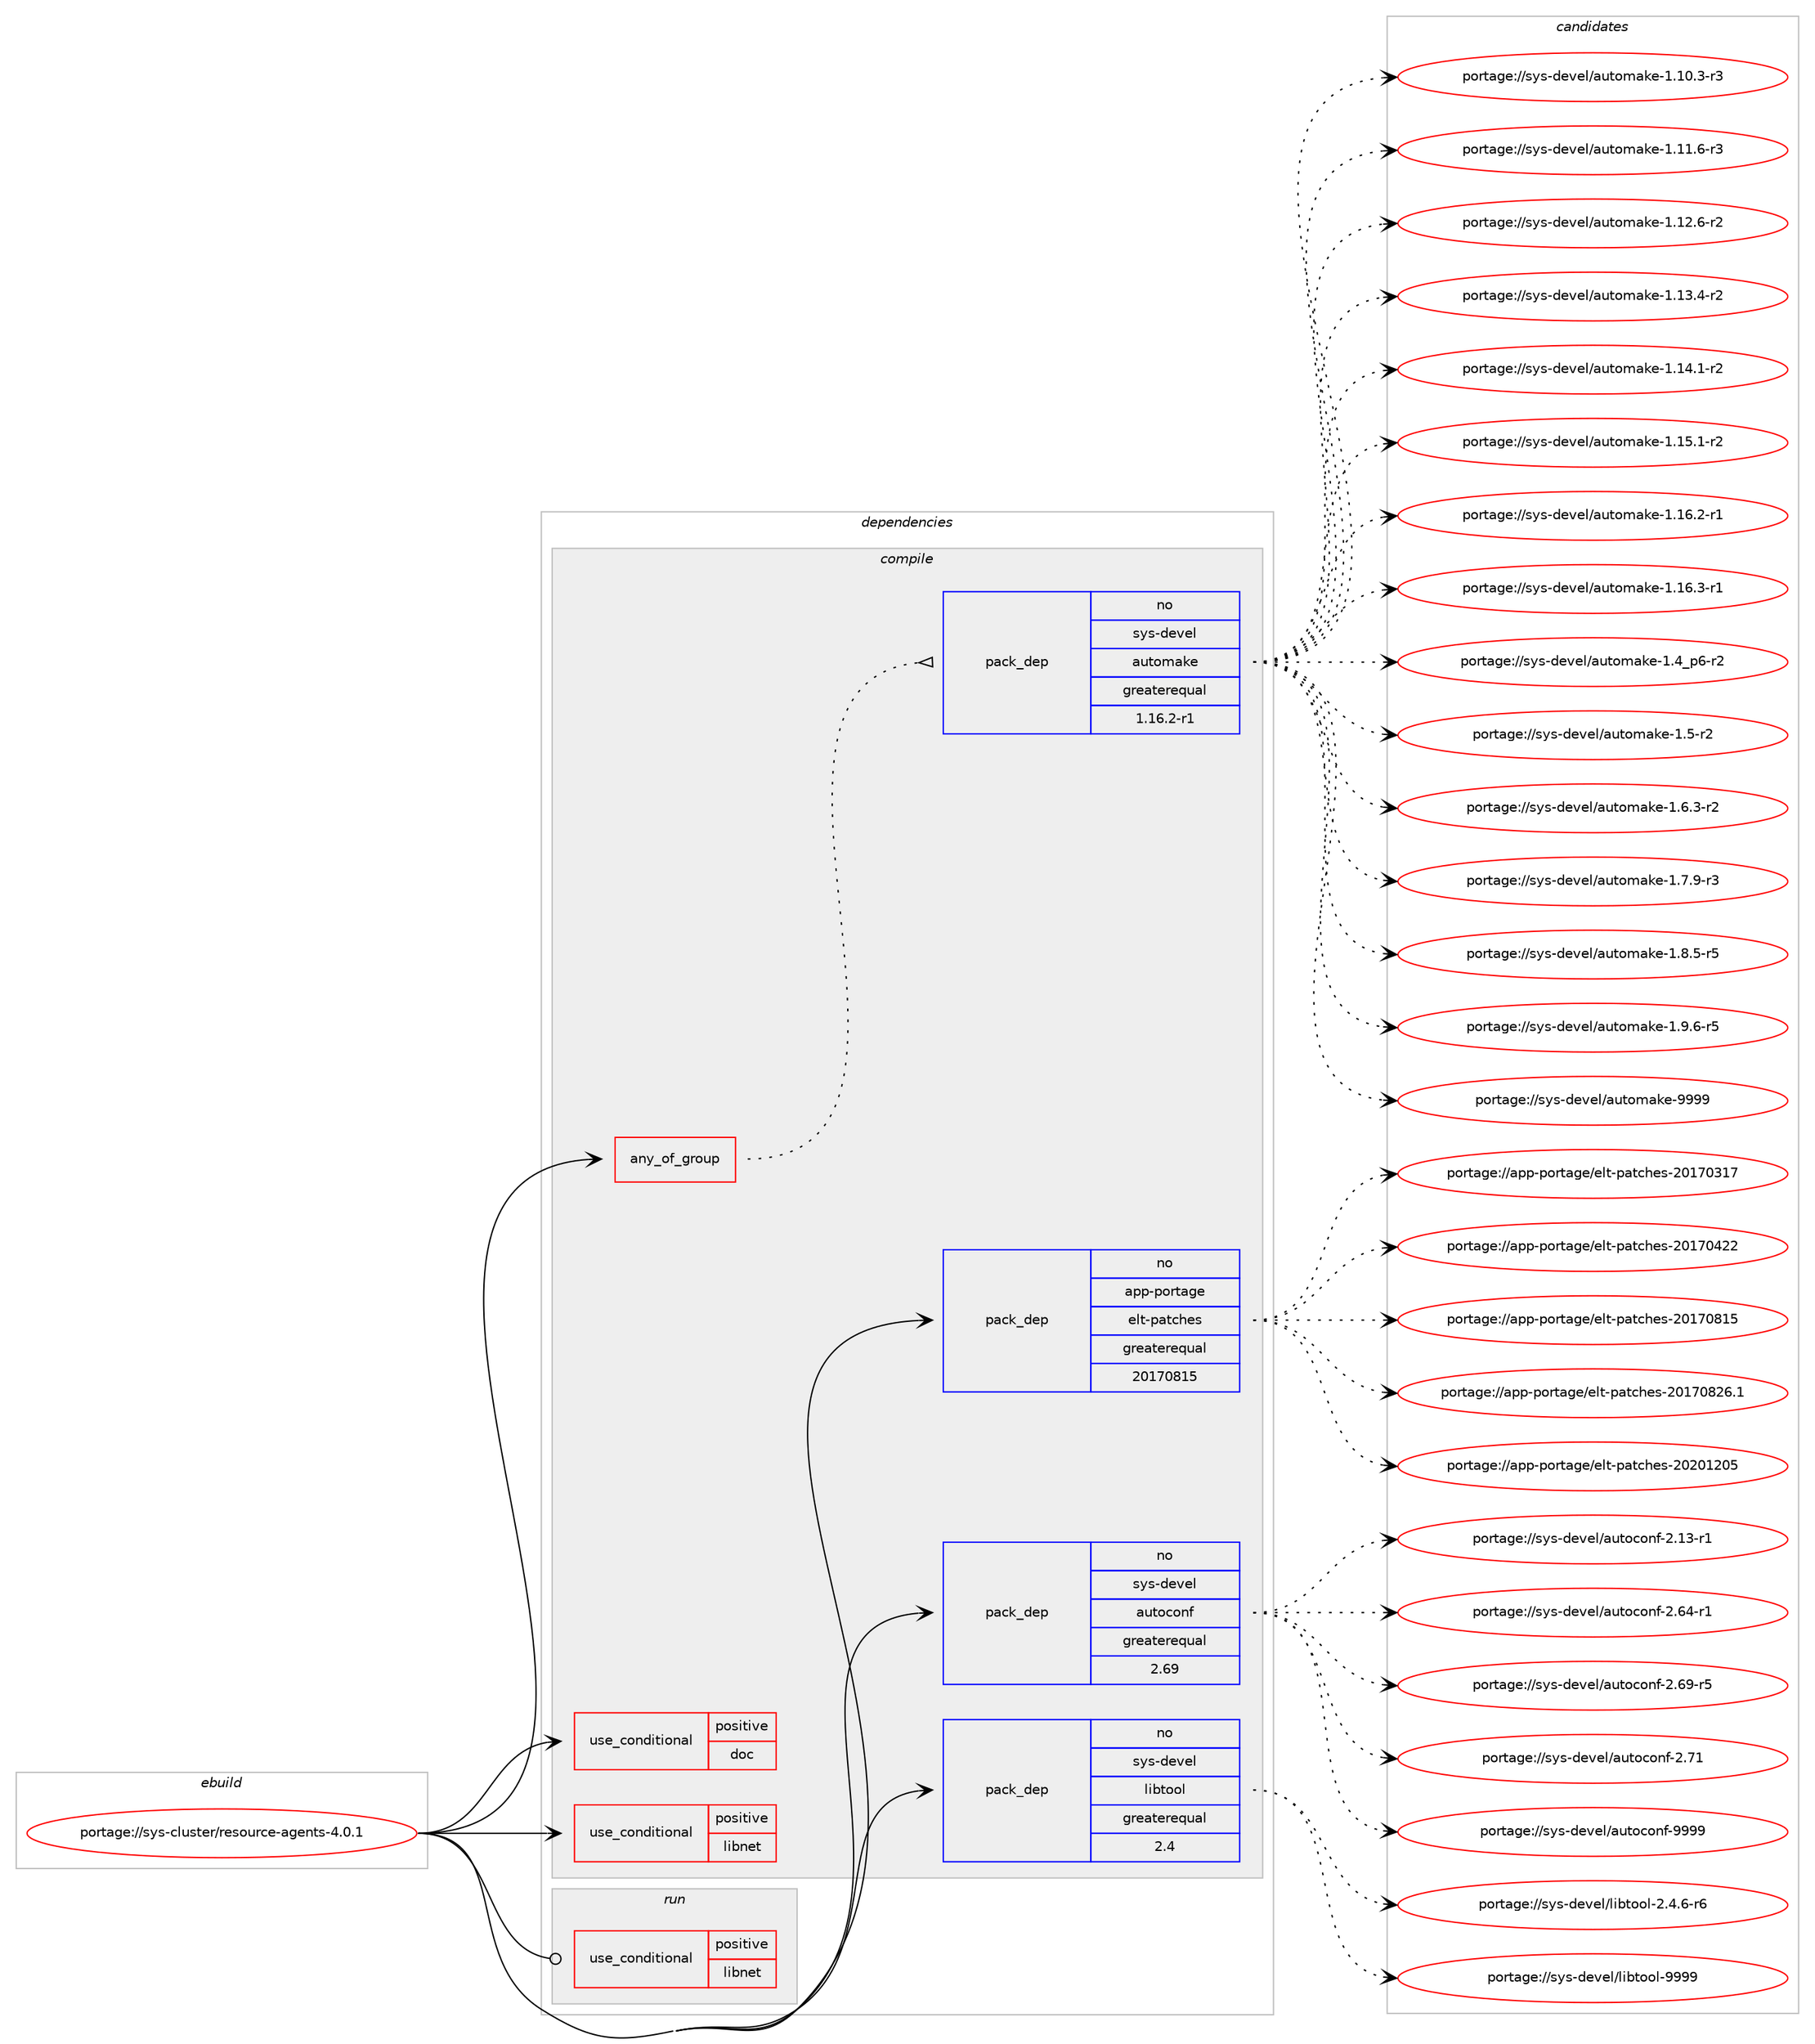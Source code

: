 digraph prolog {

# *************
# Graph options
# *************

newrank=true;
concentrate=true;
compound=true;
graph [rankdir=LR,fontname=Helvetica,fontsize=10,ranksep=1.5];#, ranksep=2.5, nodesep=0.2];
edge  [arrowhead=vee];
node  [fontname=Helvetica,fontsize=10];

# **********
# The ebuild
# **********

subgraph cluster_leftcol {
color=gray;
rank=same;
label=<<i>ebuild</i>>;
id [label="portage://sys-cluster/resource-agents-4.0.1", color=red, width=4, href="../sys-cluster/resource-agents-4.0.1.svg"];
}

# ****************
# The dependencies
# ****************

subgraph cluster_midcol {
color=gray;
label=<<i>dependencies</i>>;
subgraph cluster_compile {
fillcolor="#eeeeee";
style=filled;
label=<<i>compile</i>>;
subgraph any32 {
dependency2120 [label=<<TABLE BORDER="0" CELLBORDER="1" CELLSPACING="0" CELLPADDING="4"><TR><TD CELLPADDING="10">any_of_group</TD></TR></TABLE>>, shape=none, color=red];subgraph pack1302 {
dependency2121 [label=<<TABLE BORDER="0" CELLBORDER="1" CELLSPACING="0" CELLPADDING="4" WIDTH="220"><TR><TD ROWSPAN="6" CELLPADDING="30">pack_dep</TD></TR><TR><TD WIDTH="110">no</TD></TR><TR><TD>sys-devel</TD></TR><TR><TD>automake</TD></TR><TR><TD>greaterequal</TD></TR><TR><TD>1.16.2-r1</TD></TR></TABLE>>, shape=none, color=blue];
}
dependency2120:e -> dependency2121:w [weight=20,style="dotted",arrowhead="oinv"];
}
id:e -> dependency2120:w [weight=20,style="solid",arrowhead="vee"];
subgraph cond788 {
dependency2122 [label=<<TABLE BORDER="0" CELLBORDER="1" CELLSPACING="0" CELLPADDING="4"><TR><TD ROWSPAN="3" CELLPADDING="10">use_conditional</TD></TR><TR><TD>positive</TD></TR><TR><TD>doc</TD></TR></TABLE>>, shape=none, color=red];
# *** BEGIN UNKNOWN DEPENDENCY TYPE (TODO) ***
# dependency2122 -> package_dependency(portage://sys-cluster/resource-agents-4.0.1,install,no,dev-libs,libxslt,none,[,,],[],[])
# *** END UNKNOWN DEPENDENCY TYPE (TODO) ***

# *** BEGIN UNKNOWN DEPENDENCY TYPE (TODO) ***
# dependency2122 -> package_dependency(portage://sys-cluster/resource-agents-4.0.1,install,no,app-text,docbook-xsl-stylesheets,none,[,,],[],[])
# *** END UNKNOWN DEPENDENCY TYPE (TODO) ***

}
id:e -> dependency2122:w [weight=20,style="solid",arrowhead="vee"];
subgraph cond789 {
dependency2123 [label=<<TABLE BORDER="0" CELLBORDER="1" CELLSPACING="0" CELLPADDING="4"><TR><TD ROWSPAN="3" CELLPADDING="10">use_conditional</TD></TR><TR><TD>positive</TD></TR><TR><TD>libnet</TD></TR></TABLE>>, shape=none, color=red];
# *** BEGIN UNKNOWN DEPENDENCY TYPE (TODO) ***
# dependency2123 -> package_dependency(portage://sys-cluster/resource-agents-4.0.1,install,no,net-libs,libnet,none,[,,],[slot(1.1)],[])
# *** END UNKNOWN DEPENDENCY TYPE (TODO) ***

}
id:e -> dependency2123:w [weight=20,style="solid",arrowhead="vee"];
subgraph pack1303 {
dependency2124 [label=<<TABLE BORDER="0" CELLBORDER="1" CELLSPACING="0" CELLPADDING="4" WIDTH="220"><TR><TD ROWSPAN="6" CELLPADDING="30">pack_dep</TD></TR><TR><TD WIDTH="110">no</TD></TR><TR><TD>app-portage</TD></TR><TR><TD>elt-patches</TD></TR><TR><TD>greaterequal</TD></TR><TR><TD>20170815</TD></TR></TABLE>>, shape=none, color=blue];
}
id:e -> dependency2124:w [weight=20,style="solid",arrowhead="vee"];
# *** BEGIN UNKNOWN DEPENDENCY TYPE (TODO) ***
# id -> package_dependency(portage://sys-cluster/resource-agents-4.0.1,install,no,sys-apps,iproute2,none,[,,],[],[])
# *** END UNKNOWN DEPENDENCY TYPE (TODO) ***

# *** BEGIN UNKNOWN DEPENDENCY TYPE (TODO) ***
# id -> package_dependency(portage://sys-cluster/resource-agents-4.0.1,install,no,sys-cluster,cluster-glue,none,[,,],[],[])
# *** END UNKNOWN DEPENDENCY TYPE (TODO) ***

subgraph pack1304 {
dependency2125 [label=<<TABLE BORDER="0" CELLBORDER="1" CELLSPACING="0" CELLPADDING="4" WIDTH="220"><TR><TD ROWSPAN="6" CELLPADDING="30">pack_dep</TD></TR><TR><TD WIDTH="110">no</TD></TR><TR><TD>sys-devel</TD></TR><TR><TD>autoconf</TD></TR><TR><TD>greaterequal</TD></TR><TR><TD>2.69</TD></TR></TABLE>>, shape=none, color=blue];
}
id:e -> dependency2125:w [weight=20,style="solid",arrowhead="vee"];
# *** BEGIN UNKNOWN DEPENDENCY TYPE (TODO) ***
# id -> package_dependency(portage://sys-cluster/resource-agents-4.0.1,install,no,sys-devel,gnuconfig,none,[,,],[],[])
# *** END UNKNOWN DEPENDENCY TYPE (TODO) ***

subgraph pack1305 {
dependency2126 [label=<<TABLE BORDER="0" CELLBORDER="1" CELLSPACING="0" CELLPADDING="4" WIDTH="220"><TR><TD ROWSPAN="6" CELLPADDING="30">pack_dep</TD></TR><TR><TD WIDTH="110">no</TD></TR><TR><TD>sys-devel</TD></TR><TR><TD>libtool</TD></TR><TR><TD>greaterequal</TD></TR><TR><TD>2.4</TD></TR></TABLE>>, shape=none, color=blue];
}
id:e -> dependency2126:w [weight=20,style="solid",arrowhead="vee"];
}
subgraph cluster_compileandrun {
fillcolor="#eeeeee";
style=filled;
label=<<i>compile and run</i>>;
}
subgraph cluster_run {
fillcolor="#eeeeee";
style=filled;
label=<<i>run</i>>;
subgraph cond790 {
dependency2127 [label=<<TABLE BORDER="0" CELLBORDER="1" CELLSPACING="0" CELLPADDING="4"><TR><TD ROWSPAN="3" CELLPADDING="10">use_conditional</TD></TR><TR><TD>positive</TD></TR><TR><TD>libnet</TD></TR></TABLE>>, shape=none, color=red];
# *** BEGIN UNKNOWN DEPENDENCY TYPE (TODO) ***
# dependency2127 -> package_dependency(portage://sys-cluster/resource-agents-4.0.1,run,no,net-libs,libnet,none,[,,],[slot(1.1)],[])
# *** END UNKNOWN DEPENDENCY TYPE (TODO) ***

}
id:e -> dependency2127:w [weight=20,style="solid",arrowhead="odot"];
# *** BEGIN UNKNOWN DEPENDENCY TYPE (TODO) ***
# id -> package_dependency(portage://sys-cluster/resource-agents-4.0.1,run,no,sys-apps,iproute2,none,[,,],[],[])
# *** END UNKNOWN DEPENDENCY TYPE (TODO) ***

# *** BEGIN UNKNOWN DEPENDENCY TYPE (TODO) ***
# id -> package_dependency(portage://sys-cluster/resource-agents-4.0.1,run,no,sys-cluster,cluster-glue,none,[,,],[],[])
# *** END UNKNOWN DEPENDENCY TYPE (TODO) ***

}
}

# **************
# The candidates
# **************

subgraph cluster_choices {
rank=same;
color=gray;
label=<<i>candidates</i>>;

subgraph choice1302 {
color=black;
nodesep=1;
choice11512111545100101118101108479711711611110997107101454946494846514511451 [label="portage://sys-devel/automake-1.10.3-r3", color=red, width=4,href="../sys-devel/automake-1.10.3-r3.svg"];
choice11512111545100101118101108479711711611110997107101454946494946544511451 [label="portage://sys-devel/automake-1.11.6-r3", color=red, width=4,href="../sys-devel/automake-1.11.6-r3.svg"];
choice11512111545100101118101108479711711611110997107101454946495046544511450 [label="portage://sys-devel/automake-1.12.6-r2", color=red, width=4,href="../sys-devel/automake-1.12.6-r2.svg"];
choice11512111545100101118101108479711711611110997107101454946495146524511450 [label="portage://sys-devel/automake-1.13.4-r2", color=red, width=4,href="../sys-devel/automake-1.13.4-r2.svg"];
choice11512111545100101118101108479711711611110997107101454946495246494511450 [label="portage://sys-devel/automake-1.14.1-r2", color=red, width=4,href="../sys-devel/automake-1.14.1-r2.svg"];
choice11512111545100101118101108479711711611110997107101454946495346494511450 [label="portage://sys-devel/automake-1.15.1-r2", color=red, width=4,href="../sys-devel/automake-1.15.1-r2.svg"];
choice11512111545100101118101108479711711611110997107101454946495446504511449 [label="portage://sys-devel/automake-1.16.2-r1", color=red, width=4,href="../sys-devel/automake-1.16.2-r1.svg"];
choice11512111545100101118101108479711711611110997107101454946495446514511449 [label="portage://sys-devel/automake-1.16.3-r1", color=red, width=4,href="../sys-devel/automake-1.16.3-r1.svg"];
choice115121115451001011181011084797117116111109971071014549465295112544511450 [label="portage://sys-devel/automake-1.4_p6-r2", color=red, width=4,href="../sys-devel/automake-1.4_p6-r2.svg"];
choice11512111545100101118101108479711711611110997107101454946534511450 [label="portage://sys-devel/automake-1.5-r2", color=red, width=4,href="../sys-devel/automake-1.5-r2.svg"];
choice115121115451001011181011084797117116111109971071014549465446514511450 [label="portage://sys-devel/automake-1.6.3-r2", color=red, width=4,href="../sys-devel/automake-1.6.3-r2.svg"];
choice115121115451001011181011084797117116111109971071014549465546574511451 [label="portage://sys-devel/automake-1.7.9-r3", color=red, width=4,href="../sys-devel/automake-1.7.9-r3.svg"];
choice115121115451001011181011084797117116111109971071014549465646534511453 [label="portage://sys-devel/automake-1.8.5-r5", color=red, width=4,href="../sys-devel/automake-1.8.5-r5.svg"];
choice115121115451001011181011084797117116111109971071014549465746544511453 [label="portage://sys-devel/automake-1.9.6-r5", color=red, width=4,href="../sys-devel/automake-1.9.6-r5.svg"];
choice115121115451001011181011084797117116111109971071014557575757 [label="portage://sys-devel/automake-9999", color=red, width=4,href="../sys-devel/automake-9999.svg"];
dependency2121:e -> choice11512111545100101118101108479711711611110997107101454946494846514511451:w [style=dotted,weight="100"];
dependency2121:e -> choice11512111545100101118101108479711711611110997107101454946494946544511451:w [style=dotted,weight="100"];
dependency2121:e -> choice11512111545100101118101108479711711611110997107101454946495046544511450:w [style=dotted,weight="100"];
dependency2121:e -> choice11512111545100101118101108479711711611110997107101454946495146524511450:w [style=dotted,weight="100"];
dependency2121:e -> choice11512111545100101118101108479711711611110997107101454946495246494511450:w [style=dotted,weight="100"];
dependency2121:e -> choice11512111545100101118101108479711711611110997107101454946495346494511450:w [style=dotted,weight="100"];
dependency2121:e -> choice11512111545100101118101108479711711611110997107101454946495446504511449:w [style=dotted,weight="100"];
dependency2121:e -> choice11512111545100101118101108479711711611110997107101454946495446514511449:w [style=dotted,weight="100"];
dependency2121:e -> choice115121115451001011181011084797117116111109971071014549465295112544511450:w [style=dotted,weight="100"];
dependency2121:e -> choice11512111545100101118101108479711711611110997107101454946534511450:w [style=dotted,weight="100"];
dependency2121:e -> choice115121115451001011181011084797117116111109971071014549465446514511450:w [style=dotted,weight="100"];
dependency2121:e -> choice115121115451001011181011084797117116111109971071014549465546574511451:w [style=dotted,weight="100"];
dependency2121:e -> choice115121115451001011181011084797117116111109971071014549465646534511453:w [style=dotted,weight="100"];
dependency2121:e -> choice115121115451001011181011084797117116111109971071014549465746544511453:w [style=dotted,weight="100"];
dependency2121:e -> choice115121115451001011181011084797117116111109971071014557575757:w [style=dotted,weight="100"];
}
subgraph choice1303 {
color=black;
nodesep=1;
choice97112112451121111141169710310147101108116451129711699104101115455048495548514955 [label="portage://app-portage/elt-patches-20170317", color=red, width=4,href="../app-portage/elt-patches-20170317.svg"];
choice97112112451121111141169710310147101108116451129711699104101115455048495548525050 [label="portage://app-portage/elt-patches-20170422", color=red, width=4,href="../app-portage/elt-patches-20170422.svg"];
choice97112112451121111141169710310147101108116451129711699104101115455048495548564953 [label="portage://app-portage/elt-patches-20170815", color=red, width=4,href="../app-portage/elt-patches-20170815.svg"];
choice971121124511211111411697103101471011081164511297116991041011154550484955485650544649 [label="portage://app-portage/elt-patches-20170826.1", color=red, width=4,href="../app-portage/elt-patches-20170826.1.svg"];
choice97112112451121111141169710310147101108116451129711699104101115455048504849504853 [label="portage://app-portage/elt-patches-20201205", color=red, width=4,href="../app-portage/elt-patches-20201205.svg"];
dependency2124:e -> choice97112112451121111141169710310147101108116451129711699104101115455048495548514955:w [style=dotted,weight="100"];
dependency2124:e -> choice97112112451121111141169710310147101108116451129711699104101115455048495548525050:w [style=dotted,weight="100"];
dependency2124:e -> choice97112112451121111141169710310147101108116451129711699104101115455048495548564953:w [style=dotted,weight="100"];
dependency2124:e -> choice971121124511211111411697103101471011081164511297116991041011154550484955485650544649:w [style=dotted,weight="100"];
dependency2124:e -> choice97112112451121111141169710310147101108116451129711699104101115455048504849504853:w [style=dotted,weight="100"];
}
subgraph choice1304 {
color=black;
nodesep=1;
choice1151211154510010111810110847971171161119911111010245504649514511449 [label="portage://sys-devel/autoconf-2.13-r1", color=red, width=4,href="../sys-devel/autoconf-2.13-r1.svg"];
choice1151211154510010111810110847971171161119911111010245504654524511449 [label="portage://sys-devel/autoconf-2.64-r1", color=red, width=4,href="../sys-devel/autoconf-2.64-r1.svg"];
choice1151211154510010111810110847971171161119911111010245504654574511453 [label="portage://sys-devel/autoconf-2.69-r5", color=red, width=4,href="../sys-devel/autoconf-2.69-r5.svg"];
choice115121115451001011181011084797117116111991111101024550465549 [label="portage://sys-devel/autoconf-2.71", color=red, width=4,href="../sys-devel/autoconf-2.71.svg"];
choice115121115451001011181011084797117116111991111101024557575757 [label="portage://sys-devel/autoconf-9999", color=red, width=4,href="../sys-devel/autoconf-9999.svg"];
dependency2125:e -> choice1151211154510010111810110847971171161119911111010245504649514511449:w [style=dotted,weight="100"];
dependency2125:e -> choice1151211154510010111810110847971171161119911111010245504654524511449:w [style=dotted,weight="100"];
dependency2125:e -> choice1151211154510010111810110847971171161119911111010245504654574511453:w [style=dotted,weight="100"];
dependency2125:e -> choice115121115451001011181011084797117116111991111101024550465549:w [style=dotted,weight="100"];
dependency2125:e -> choice115121115451001011181011084797117116111991111101024557575757:w [style=dotted,weight="100"];
}
subgraph choice1305 {
color=black;
nodesep=1;
choice1151211154510010111810110847108105981161111111084550465246544511454 [label="portage://sys-devel/libtool-2.4.6-r6", color=red, width=4,href="../sys-devel/libtool-2.4.6-r6.svg"];
choice1151211154510010111810110847108105981161111111084557575757 [label="portage://sys-devel/libtool-9999", color=red, width=4,href="../sys-devel/libtool-9999.svg"];
dependency2126:e -> choice1151211154510010111810110847108105981161111111084550465246544511454:w [style=dotted,weight="100"];
dependency2126:e -> choice1151211154510010111810110847108105981161111111084557575757:w [style=dotted,weight="100"];
}
}

}

